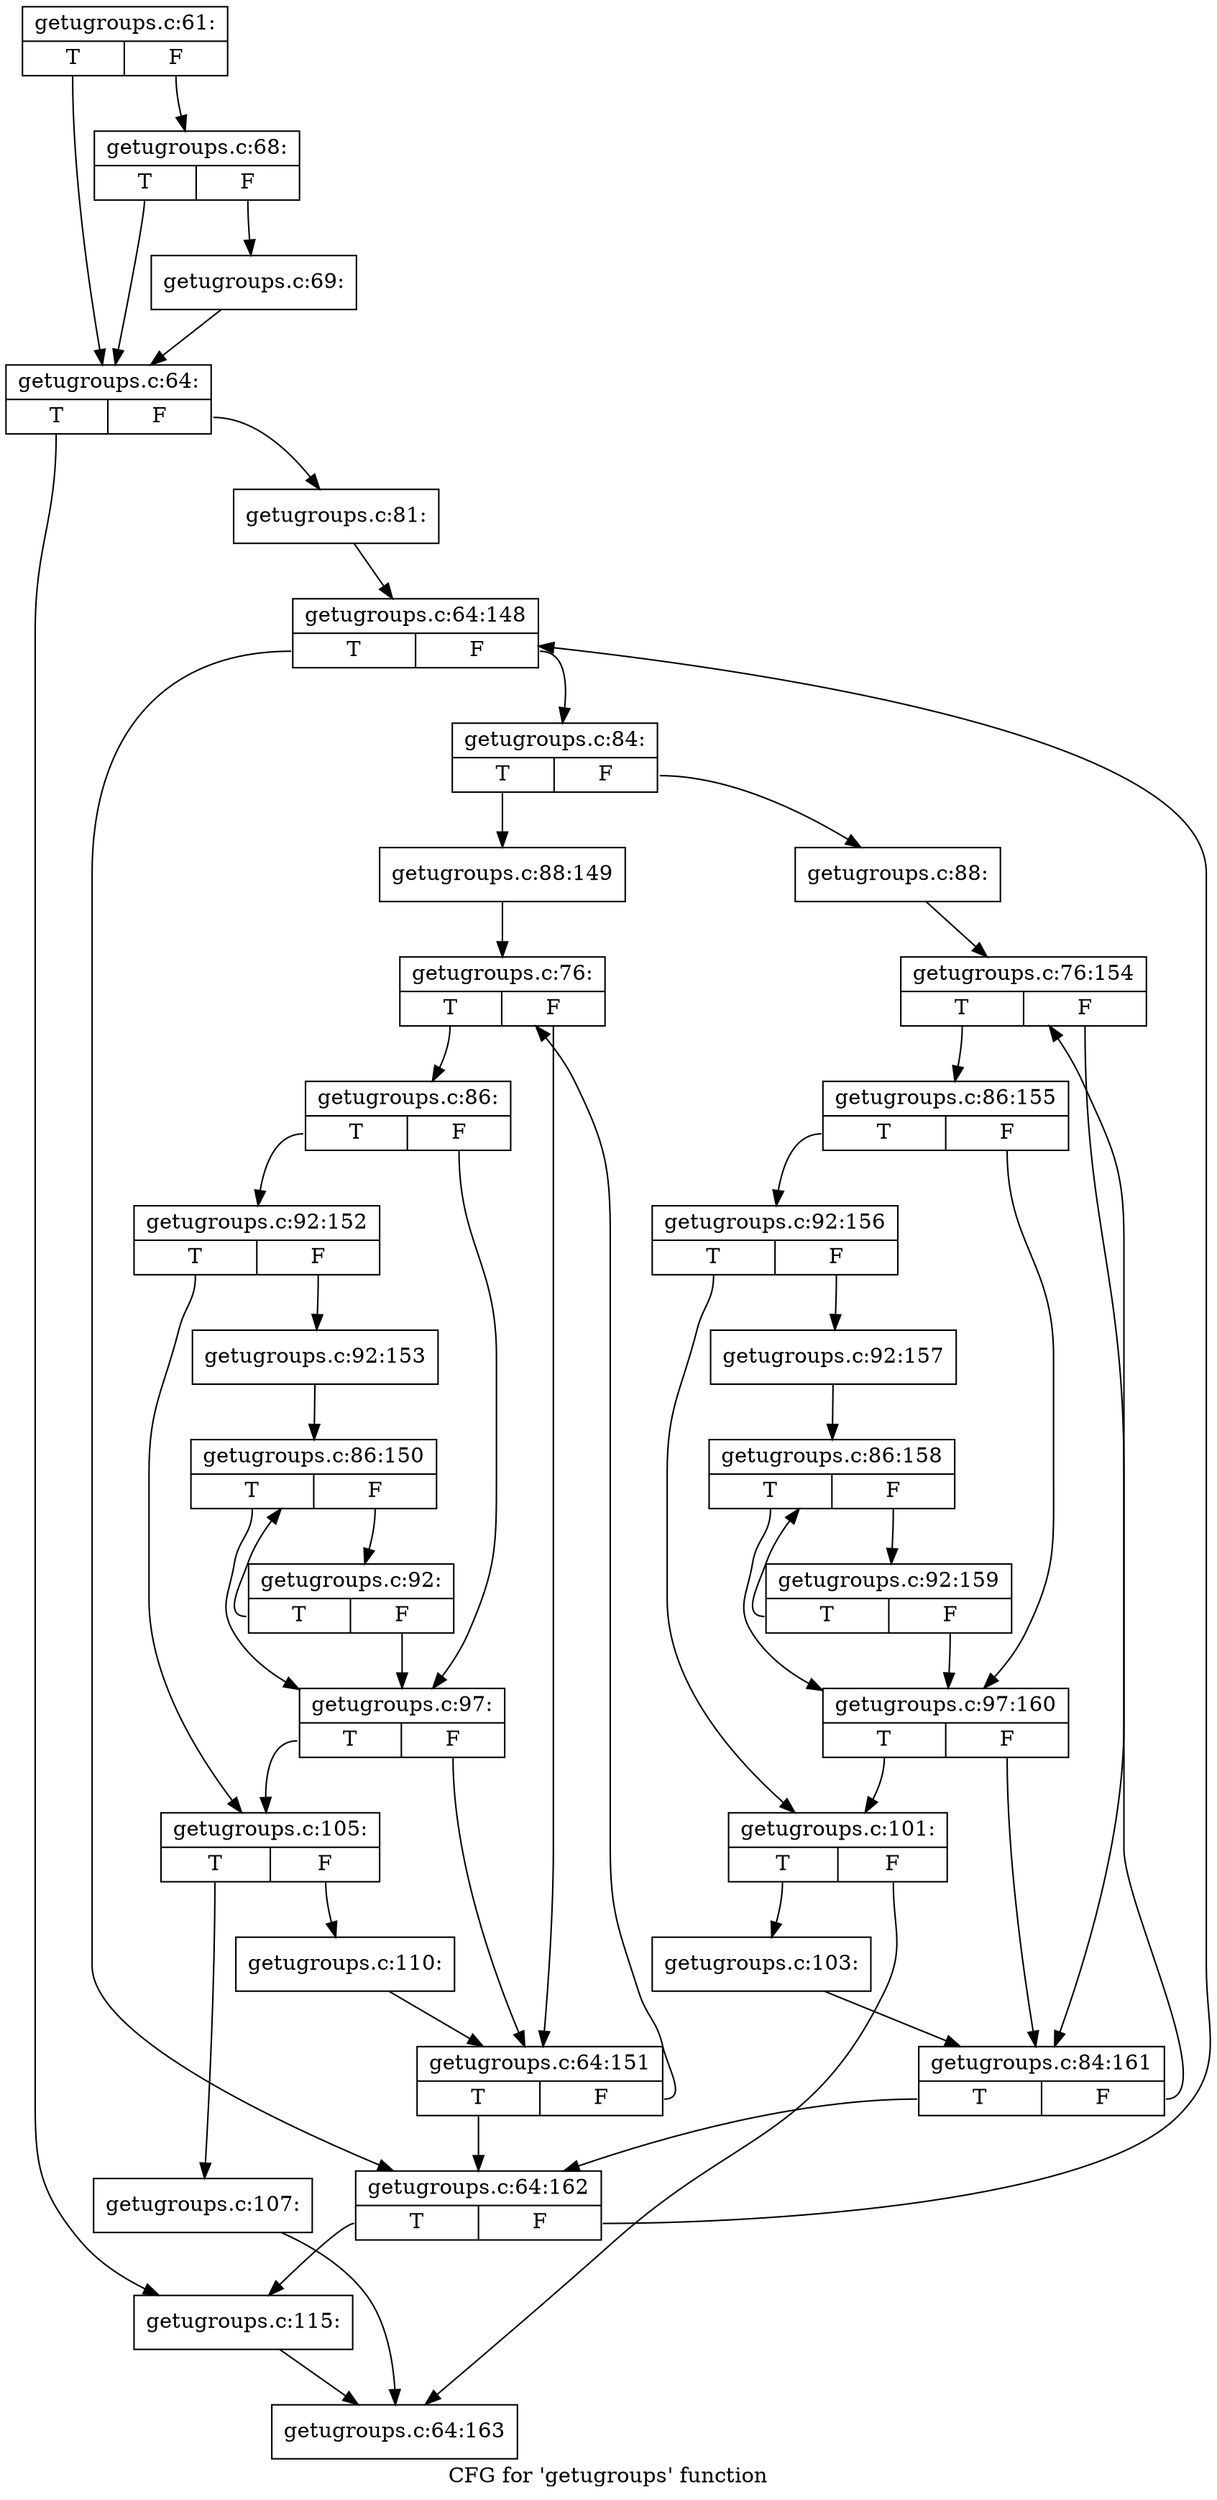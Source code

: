 digraph "CFG for 'getugroups' function" {
	label="CFG for 'getugroups' function";

	Node0xde2d8e0 [shape=record,label="{getugroups.c:61:|{<s0>T|<s1>F}}"];
	Node0xde2d8e0:s0 -> Node0xdee98e0;
	Node0xde2d8e0:s1 -> Node0xdee9890;
	Node0xdee9890 [shape=record,label="{getugroups.c:68:|{<s0>T|<s1>F}}"];
	Node0xdee9890:s0 -> Node0xdee98e0;
	Node0xdee9890:s1 -> Node0xdee9ec0;
	Node0xdee9ec0 [shape=record,label="{getugroups.c:69:}"];
	Node0xdee9ec0 -> Node0xdee98e0;
	Node0xdee98e0 [shape=record,label="{getugroups.c:64:|{<s0>T|<s1>F}}"];
	Node0xdee98e0:s0 -> Node0xdeeb140;
	Node0xdee98e0:s1 -> Node0xdf9da60;
	Node0xdf9da60 [shape=record,label="{getugroups.c:81:}"];
	Node0xdf9da60 -> Node0xdeedc50;
	Node0xdeedc50 [shape=record,label="{getugroups.c:64:148|{<s0>T|<s1>F}}"];
	Node0xdeedc50:s0 -> Node0xdef7c10;
	Node0xdeedc50:s1 -> Node0xdf925f0;
	Node0xdf925f0 [shape=record,label="{getugroups.c:84:|{<s0>T|<s1>F}}"];
	Node0xdf925f0:s0 -> Node0xdef2680;
	Node0xdf925f0:s1 -> Node0xdf91660;
	Node0xdf91660 [shape=record,label="{getugroups.c:88:}"];
	Node0xdf91660 -> Node0xdeef720;
	Node0xdef2680 [shape=record,label="{getugroups.c:88:149}"];
	Node0xdef2680 -> Node0xdf90da0;
	Node0xdf90da0 [shape=record,label="{getugroups.c:76:|{<s0>T|<s1>F}}"];
	Node0xdf90da0:s0 -> Node0xdf913d0;
	Node0xdf90da0:s1 -> Node0xdf979d0;
	Node0xdf913d0 [shape=record,label="{getugroups.c:86:|{<s0>T|<s1>F}}"];
	Node0xdf913d0:s0 -> Node0xdf982f0;
	Node0xdf913d0:s1 -> Node0xdf88d90;
	Node0xdf957e0 [shape=record,label="{getugroups.c:86:150|{<s0>T|<s1>F}}"];
	Node0xdf957e0:s0 -> Node0xdf88d90;
	Node0xdf957e0:s1 -> Node0xdf97f00;
	Node0xdf88d90 [shape=record,label="{getugroups.c:97:|{<s0>T|<s1>F}}"];
	Node0xdf88d90:s0 -> Node0xdf95cb0;
	Node0xdf88d90:s1 -> Node0xdf979d0;
	Node0xdf95cb0 [shape=record,label="{getugroups.c:105:|{<s0>T|<s1>F}}"];
	Node0xdf95cb0:s0 -> Node0xdef30e0;
	Node0xdf95cb0:s1 -> Node0xdf95e60;
	Node0xdf95e60 [shape=record,label="{getugroups.c:110:}"];
	Node0xdf95e60 -> Node0xdf979d0;
	Node0xdf979d0 [shape=record,label="{getugroups.c:64:151|{<s0>T|<s1>F}}"];
	Node0xdf979d0:s0 -> Node0xdef7c10;
	Node0xdf979d0:s1 -> Node0xdf90da0;
	Node0xdf97f00 [shape=record,label="{getugroups.c:92:|{<s0>T|<s1>F}}"];
	Node0xdf97f00:s0 -> Node0xdf957e0;
	Node0xdf97f00:s1 -> Node0xdf88d90;
	Node0xdf982f0 [shape=record,label="{getugroups.c:92:152|{<s0>T|<s1>F}}"];
	Node0xdf982f0:s0 -> Node0xdf95cb0;
	Node0xdf982f0:s1 -> Node0xdf97470;
	Node0xdf97470 [shape=record,label="{getugroups.c:92:153}"];
	Node0xdf97470 -> Node0xdf957e0;
	Node0xdeef720 [shape=record,label="{getugroups.c:76:154|{<s0>T|<s1>F}}"];
	Node0xdeef720:s0 -> Node0xdeefef0;
	Node0xdeef720:s1 -> Node0xdeef690;
	Node0xdeefef0 [shape=record,label="{getugroups.c:86:155|{<s0>T|<s1>F}}"];
	Node0xdeefef0:s0 -> Node0xdef20f0;
	Node0xdeefef0:s1 -> Node0xdef1ed0;
	Node0xdef20f0 [shape=record,label="{getugroups.c:92:156|{<s0>T|<s1>F}}"];
	Node0xdef20f0:s0 -> Node0xdef3bc0;
	Node0xdef20f0:s1 -> Node0xdef2c50;
	Node0xdef2c50 [shape=record,label="{getugroups.c:92:157}"];
	Node0xdef2c50 -> Node0xdef21f0;
	Node0xdef21f0 [shape=record,label="{getugroups.c:86:158|{<s0>T|<s1>F}}"];
	Node0xdef21f0:s0 -> Node0xdef1ed0;
	Node0xdef21f0:s1 -> Node0xdeee150;
	Node0xdeee150 [shape=record,label="{getugroups.c:92:159|{<s0>T|<s1>F}}"];
	Node0xdeee150:s0 -> Node0xdef21f0;
	Node0xdeee150:s1 -> Node0xdef1ed0;
	Node0xdef1ed0 [shape=record,label="{getugroups.c:97:160|{<s0>T|<s1>F}}"];
	Node0xdef1ed0:s0 -> Node0xdef3bc0;
	Node0xdef1ed0:s1 -> Node0xdeef690;
	Node0xdef3bc0 [shape=record,label="{getugroups.c:101:|{<s0>T|<s1>F}}"];
	Node0xdef3bc0:s0 -> Node0xdef74f0;
	Node0xdef3bc0:s1 -> Node0xdef78c0;
	Node0xdef74f0 [shape=record,label="{getugroups.c:103:}"];
	Node0xdef74f0 -> Node0xdeef690;
	Node0xdeef690 [shape=record,label="{getugroups.c:84:161|{<s0>T|<s1>F}}"];
	Node0xdeef690:s0 -> Node0xdef7c10;
	Node0xdeef690:s1 -> Node0xdeef720;
	Node0xdef7c10 [shape=record,label="{getugroups.c:64:162|{<s0>T|<s1>F}}"];
	Node0xdef7c10:s0 -> Node0xdeeb140;
	Node0xdef7c10:s1 -> Node0xdeedc50;
	Node0xdeeb140 [shape=record,label="{getugroups.c:115:}"];
	Node0xdeeb140 -> Node0xdef78c0;
	Node0xdef30e0 [shape=record,label="{getugroups.c:107:}"];
	Node0xdef30e0 -> Node0xdef78c0;
	Node0xdef78c0 [shape=record,label="{getugroups.c:64:163}"];
}
